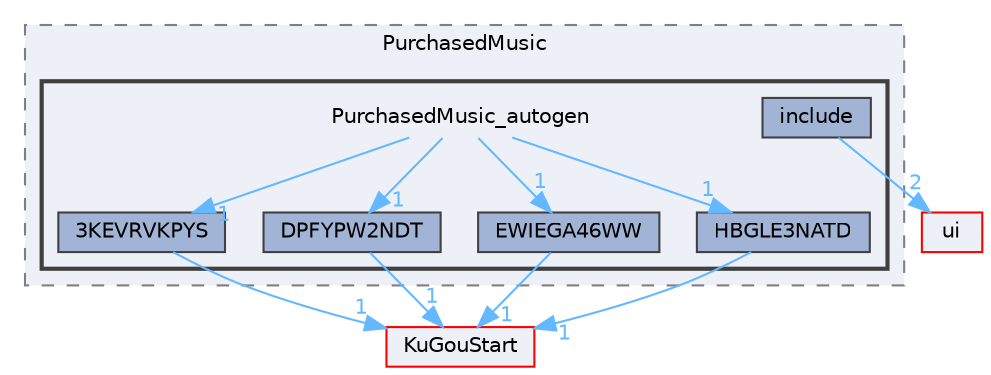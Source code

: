 digraph "PurchasedMusic_autogen"
{
 // LATEX_PDF_SIZE
  bgcolor="transparent";
  edge [fontname=Helvetica,fontsize=10,labelfontname=Helvetica,labelfontsize=10];
  node [fontname=Helvetica,fontsize=10,shape=box,height=0.2,width=0.4];
  compound=true
  subgraph clusterdir_a7b4b02796c54d47515a110525902683 {
    graph [ bgcolor="#edf0f7", pencolor="grey50", label="PurchasedMusic", fontname=Helvetica,fontsize=10 style="filled,dashed", URL="dir_a7b4b02796c54d47515a110525902683.html",tooltip=""]
  subgraph clusterdir_d3300d21060769b798f020654a907857 {
    graph [ bgcolor="#edf0f7", pencolor="grey25", label="", fontname=Helvetica,fontsize=10 style="filled,bold", URL="dir_d3300d21060769b798f020654a907857.html",tooltip=""]
    dir_d3300d21060769b798f020654a907857 [shape=plaintext, label="PurchasedMusic_autogen"];
  dir_da2c35243afdd2f389f40cbc3826d012 [label="3KEVRVKPYS", fillcolor="#a2b4d6", color="grey25", style="filled", URL="dir_da2c35243afdd2f389f40cbc3826d012.html",tooltip=""];
  dir_a5bafe50503ab4abc6fbcecc321aae48 [label="DPFYPW2NDT", fillcolor="#a2b4d6", color="grey25", style="filled", URL="dir_a5bafe50503ab4abc6fbcecc321aae48.html",tooltip=""];
  dir_0a5f1c431caf2dc37460cbebb02fec54 [label="EWIEGA46WW", fillcolor="#a2b4d6", color="grey25", style="filled", URL="dir_0a5f1c431caf2dc37460cbebb02fec54.html",tooltip=""];
  dir_2e4ca65e6b738270acb0b7d9ebe60e5c [label="HBGLE3NATD", fillcolor="#a2b4d6", color="grey25", style="filled", URL="dir_2e4ca65e6b738270acb0b7d9ebe60e5c.html",tooltip=""];
  dir_f12aaa43ec36b12c5e35a1b0283f66bc [label="include", fillcolor="#a2b4d6", color="grey25", style="filled", URL="dir_f12aaa43ec36b12c5e35a1b0283f66bc.html",tooltip=""];
  }
  }
  dir_1788f8309b1a812dcb800a185471cf6c [label="ui", fillcolor="#edf0f7", color="red", style="filled", URL="dir_1788f8309b1a812dcb800a185471cf6c.html",tooltip=""];
  dir_e60601b218beddc6af0778ac41ea9cb2 [label="KuGouStart", fillcolor="#edf0f7", color="red", style="filled", URL="dir_e60601b218beddc6af0778ac41ea9cb2.html",tooltip=""];
  dir_d3300d21060769b798f020654a907857->dir_0a5f1c431caf2dc37460cbebb02fec54 [headlabel="1", labeldistance=1.5 headhref="dir_000289_000103.html" href="dir_000289_000103.html" color="steelblue1" fontcolor="steelblue1"];
  dir_d3300d21060769b798f020654a907857->dir_2e4ca65e6b738270acb0b7d9ebe60e5c [headlabel="1", labeldistance=1.5 headhref="dir_000289_000133.html" href="dir_000289_000133.html" color="steelblue1" fontcolor="steelblue1"];
  dir_d3300d21060769b798f020654a907857->dir_a5bafe50503ab4abc6fbcecc321aae48 [headlabel="1", labeldistance=1.5 headhref="dir_000289_000068.html" href="dir_000289_000068.html" color="steelblue1" fontcolor="steelblue1"];
  dir_d3300d21060769b798f020654a907857->dir_da2c35243afdd2f389f40cbc3826d012 [headlabel="1", labeldistance=1.5 headhref="dir_000289_000002.html" href="dir_000289_000002.html" color="steelblue1" fontcolor="steelblue1"];
  dir_da2c35243afdd2f389f40cbc3826d012->dir_e60601b218beddc6af0778ac41ea9cb2 [headlabel="1", labeldistance=1.5 headhref="dir_000002_000172.html" href="dir_000002_000172.html" color="steelblue1" fontcolor="steelblue1"];
  dir_a5bafe50503ab4abc6fbcecc321aae48->dir_e60601b218beddc6af0778ac41ea9cb2 [headlabel="1", labeldistance=1.5 headhref="dir_000068_000172.html" href="dir_000068_000172.html" color="steelblue1" fontcolor="steelblue1"];
  dir_0a5f1c431caf2dc37460cbebb02fec54->dir_e60601b218beddc6af0778ac41ea9cb2 [headlabel="1", labeldistance=1.5 headhref="dir_000103_000172.html" href="dir_000103_000172.html" color="steelblue1" fontcolor="steelblue1"];
  dir_2e4ca65e6b738270acb0b7d9ebe60e5c->dir_e60601b218beddc6af0778ac41ea9cb2 [headlabel="1", labeldistance=1.5 headhref="dir_000133_000172.html" href="dir_000133_000172.html" color="steelblue1" fontcolor="steelblue1"];
  dir_f12aaa43ec36b12c5e35a1b0283f66bc->dir_1788f8309b1a812dcb800a185471cf6c [headlabel="2", labeldistance=1.5 headhref="dir_000147_000351.html" href="dir_000147_000351.html" color="steelblue1" fontcolor="steelblue1"];
}
